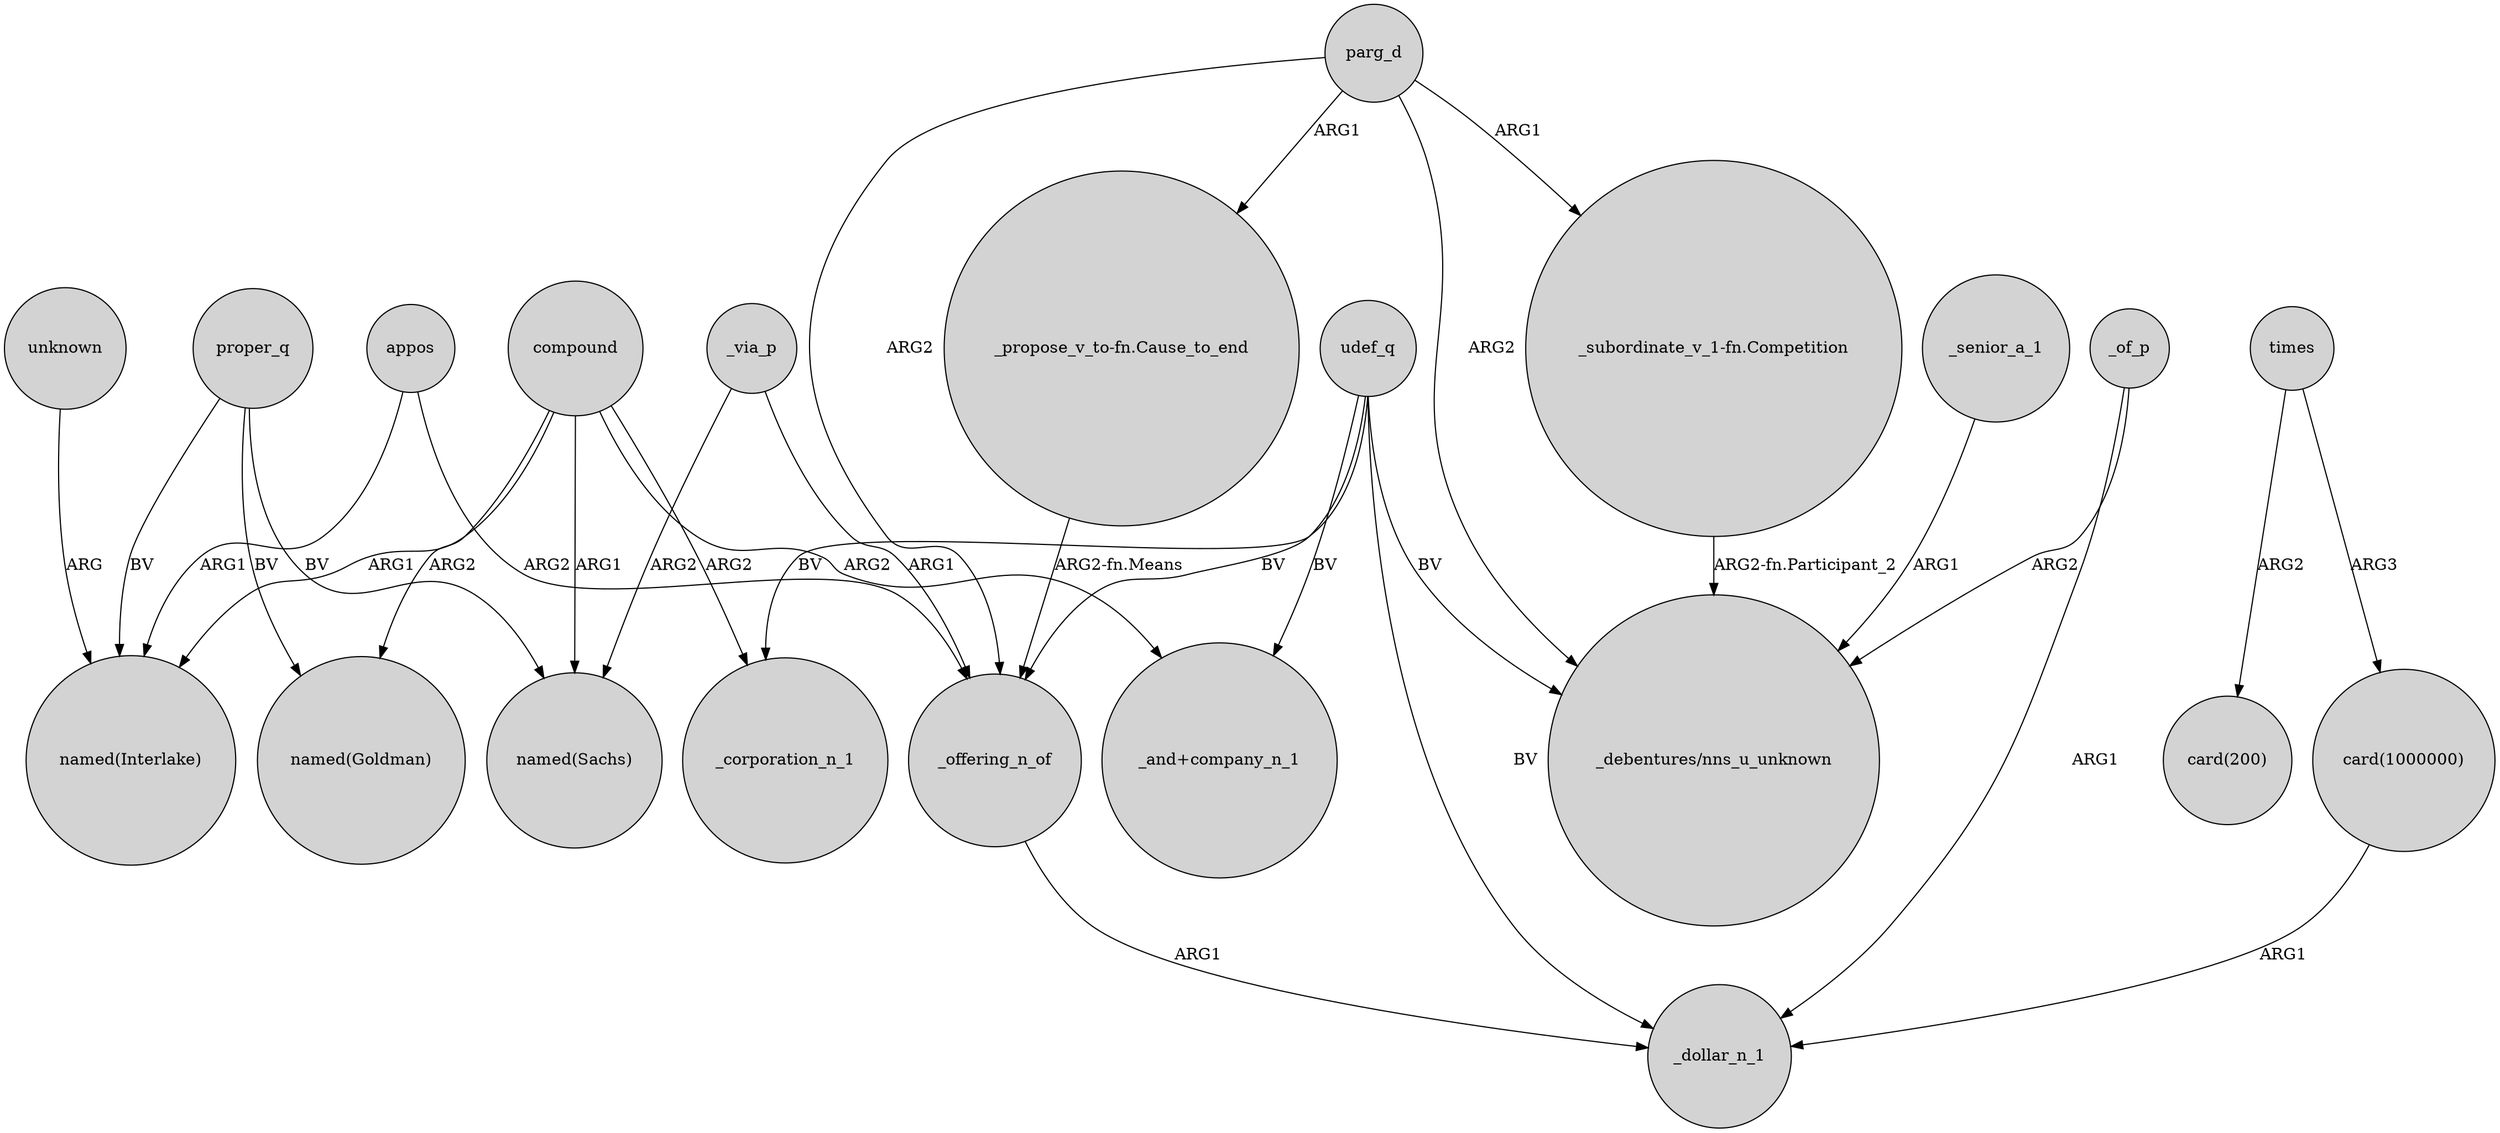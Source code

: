 digraph {
	node [shape=circle style=filled]
	_of_p -> _dollar_n_1 [label=ARG1]
	_of_p -> "_debentures/nns_u_unknown" [label=ARG2]
	compound -> "named(Goldman)" [label=ARG2]
	compound -> "named(Interlake)" [label=ARG1]
	proper_q -> "named(Sachs)" [label=BV]
	compound -> "named(Sachs)" [label=ARG1]
	compound -> "_and+company_n_1" [label=ARG2]
	"_subordinate_v_1-fn.Competition" -> "_debentures/nns_u_unknown" [label="ARG2-fn.Participant_2"]
	appos -> _offering_n_of [label=ARG2]
	times -> "card(1000000)" [label=ARG3]
	times -> "card(200)" [label=ARG2]
	proper_q -> "named(Goldman)" [label=BV]
	proper_q -> "named(Interlake)" [label=BV]
	appos -> "named(Interlake)" [label=ARG1]
	parg_d -> "_propose_v_to-fn.Cause_to_end" [label=ARG1]
	parg_d -> "_debentures/nns_u_unknown" [label=ARG2]
	_senior_a_1 -> "_debentures/nns_u_unknown" [label=ARG1]
	_via_p -> _offering_n_of [label=ARG1]
	udef_q -> _dollar_n_1 [label=BV]
	"card(1000000)" -> _dollar_n_1 [label=ARG1]
	_offering_n_of -> _dollar_n_1 [label=ARG1]
	"_propose_v_to-fn.Cause_to_end" -> _offering_n_of [label="ARG2-fn.Means"]
	parg_d -> "_subordinate_v_1-fn.Competition" [label=ARG1]
	compound -> _corporation_n_1 [label=ARG2]
	udef_q -> _corporation_n_1 [label=BV]
	parg_d -> _offering_n_of [label=ARG2]
	_via_p -> "named(Sachs)" [label=ARG2]
	udef_q -> "_debentures/nns_u_unknown" [label=BV]
	udef_q -> "_and+company_n_1" [label=BV]
	udef_q -> _offering_n_of [label=BV]
	unknown -> "named(Interlake)" [label=ARG]
}
